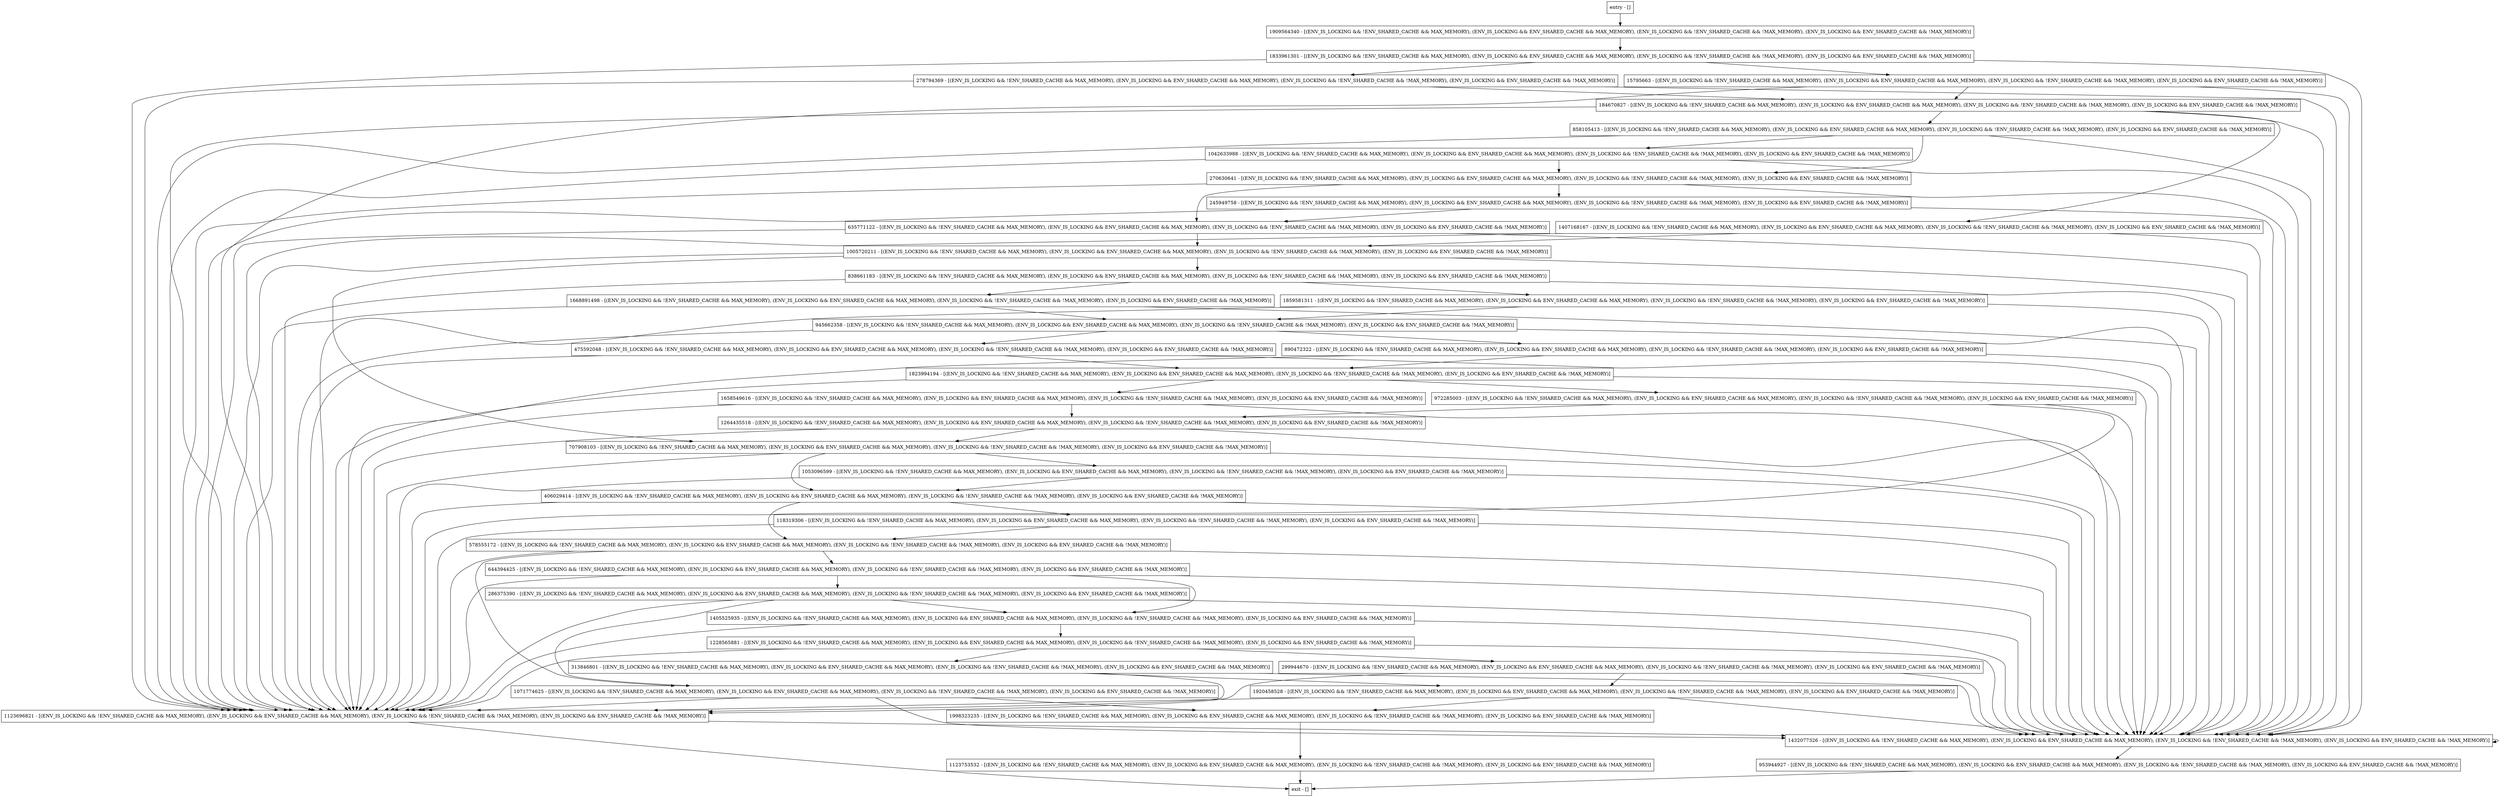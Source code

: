 digraph recover {
node [shape=record];
1909564340 [label="1909564340 - [(ENV_IS_LOCKING && !ENV_SHARED_CACHE && MAX_MEMORY), (ENV_IS_LOCKING && ENV_SHARED_CACHE && MAX_MEMORY), (ENV_IS_LOCKING && !ENV_SHARED_CACHE && !MAX_MEMORY), (ENV_IS_LOCKING && ENV_SHARED_CACHE && !MAX_MEMORY)]"];
945662358 [label="945662358 - [(ENV_IS_LOCKING && !ENV_SHARED_CACHE && MAX_MEMORY), (ENV_IS_LOCKING && ENV_SHARED_CACHE && MAX_MEMORY), (ENV_IS_LOCKING && !ENV_SHARED_CACHE && !MAX_MEMORY), (ENV_IS_LOCKING && ENV_SHARED_CACHE && !MAX_MEMORY)]"];
278794369 [label="278794369 - [(ENV_IS_LOCKING && !ENV_SHARED_CACHE && MAX_MEMORY), (ENV_IS_LOCKING && ENV_SHARED_CACHE && MAX_MEMORY), (ENV_IS_LOCKING && !ENV_SHARED_CACHE && !MAX_MEMORY), (ENV_IS_LOCKING && ENV_SHARED_CACHE && !MAX_MEMORY)]"];
1123696821 [label="1123696821 - [(ENV_IS_LOCKING && !ENV_SHARED_CACHE && MAX_MEMORY), (ENV_IS_LOCKING && ENV_SHARED_CACHE && MAX_MEMORY), (ENV_IS_LOCKING && !ENV_SHARED_CACHE && !MAX_MEMORY), (ENV_IS_LOCKING && ENV_SHARED_CACHE && !MAX_MEMORY)]"];
1658549616 [label="1658549616 - [(ENV_IS_LOCKING && !ENV_SHARED_CACHE && MAX_MEMORY), (ENV_IS_LOCKING && ENV_SHARED_CACHE && MAX_MEMORY), (ENV_IS_LOCKING && !ENV_SHARED_CACHE && !MAX_MEMORY), (ENV_IS_LOCKING && ENV_SHARED_CACHE && !MAX_MEMORY)]"];
406029414 [label="406029414 - [(ENV_IS_LOCKING && !ENV_SHARED_CACHE && MAX_MEMORY), (ENV_IS_LOCKING && ENV_SHARED_CACHE && MAX_MEMORY), (ENV_IS_LOCKING && !ENV_SHARED_CACHE && !MAX_MEMORY), (ENV_IS_LOCKING && ENV_SHARED_CACHE && !MAX_MEMORY)]"];
313846801 [label="313846801 - [(ENV_IS_LOCKING && !ENV_SHARED_CACHE && MAX_MEMORY), (ENV_IS_LOCKING && ENV_SHARED_CACHE && MAX_MEMORY), (ENV_IS_LOCKING && !ENV_SHARED_CACHE && !MAX_MEMORY), (ENV_IS_LOCKING && ENV_SHARED_CACHE && !MAX_MEMORY)]"];
1998323235 [label="1998323235 - [(ENV_IS_LOCKING && !ENV_SHARED_CACHE && MAX_MEMORY), (ENV_IS_LOCKING && ENV_SHARED_CACHE && MAX_MEMORY), (ENV_IS_LOCKING && !ENV_SHARED_CACHE && !MAX_MEMORY), (ENV_IS_LOCKING && ENV_SHARED_CACHE && !MAX_MEMORY)]"];
953944927 [label="953944927 - [(ENV_IS_LOCKING && !ENV_SHARED_CACHE && MAX_MEMORY), (ENV_IS_LOCKING && ENV_SHARED_CACHE && MAX_MEMORY), (ENV_IS_LOCKING && !ENV_SHARED_CACHE && !MAX_MEMORY), (ENV_IS_LOCKING && ENV_SHARED_CACHE && !MAX_MEMORY)]"];
1668891498 [label="1668891498 - [(ENV_IS_LOCKING && !ENV_SHARED_CACHE && MAX_MEMORY), (ENV_IS_LOCKING && ENV_SHARED_CACHE && MAX_MEMORY), (ENV_IS_LOCKING && !ENV_SHARED_CACHE && !MAX_MEMORY), (ENV_IS_LOCKING && ENV_SHARED_CACHE && !MAX_MEMORY)]"];
245949758 [label="245949758 - [(ENV_IS_LOCKING && !ENV_SHARED_CACHE && MAX_MEMORY), (ENV_IS_LOCKING && ENV_SHARED_CACHE && MAX_MEMORY), (ENV_IS_LOCKING && !ENV_SHARED_CACHE && !MAX_MEMORY), (ENV_IS_LOCKING && ENV_SHARED_CACHE && !MAX_MEMORY)]"];
1071774625 [label="1071774625 - [(ENV_IS_LOCKING && !ENV_SHARED_CACHE && MAX_MEMORY), (ENV_IS_LOCKING && ENV_SHARED_CACHE && MAX_MEMORY), (ENV_IS_LOCKING && !ENV_SHARED_CACHE && !MAX_MEMORY), (ENV_IS_LOCKING && ENV_SHARED_CACHE && !MAX_MEMORY)]"];
1833961301 [label="1833961301 - [(ENV_IS_LOCKING && !ENV_SHARED_CACHE && MAX_MEMORY), (ENV_IS_LOCKING && ENV_SHARED_CACHE && MAX_MEMORY), (ENV_IS_LOCKING && !ENV_SHARED_CACHE && !MAX_MEMORY), (ENV_IS_LOCKING && ENV_SHARED_CACHE && !MAX_MEMORY)]"];
1005720211 [label="1005720211 - [(ENV_IS_LOCKING && !ENV_SHARED_CACHE && MAX_MEMORY), (ENV_IS_LOCKING && ENV_SHARED_CACHE && MAX_MEMORY), (ENV_IS_LOCKING && !ENV_SHARED_CACHE && !MAX_MEMORY), (ENV_IS_LOCKING && ENV_SHARED_CACHE && !MAX_MEMORY)]"];
1920458528 [label="1920458528 - [(ENV_IS_LOCKING && !ENV_SHARED_CACHE && MAX_MEMORY), (ENV_IS_LOCKING && ENV_SHARED_CACHE && MAX_MEMORY), (ENV_IS_LOCKING && !ENV_SHARED_CACHE && !MAX_MEMORY), (ENV_IS_LOCKING && ENV_SHARED_CACHE && !MAX_MEMORY)]"];
184670827 [label="184670827 - [(ENV_IS_LOCKING && !ENV_SHARED_CACHE && MAX_MEMORY), (ENV_IS_LOCKING && ENV_SHARED_CACHE && MAX_MEMORY), (ENV_IS_LOCKING && !ENV_SHARED_CACHE && !MAX_MEMORY), (ENV_IS_LOCKING && ENV_SHARED_CACHE && !MAX_MEMORY)]"];
1407168167 [label="1407168167 - [(ENV_IS_LOCKING && !ENV_SHARED_CACHE && MAX_MEMORY), (ENV_IS_LOCKING && ENV_SHARED_CACHE && MAX_MEMORY), (ENV_IS_LOCKING && !ENV_SHARED_CACHE && !MAX_MEMORY), (ENV_IS_LOCKING && ENV_SHARED_CACHE && !MAX_MEMORY)]"];
1123753532 [label="1123753532 - [(ENV_IS_LOCKING && !ENV_SHARED_CACHE && MAX_MEMORY), (ENV_IS_LOCKING && ENV_SHARED_CACHE && MAX_MEMORY), (ENV_IS_LOCKING && !ENV_SHARED_CACHE && !MAX_MEMORY), (ENV_IS_LOCKING && ENV_SHARED_CACHE && !MAX_MEMORY)]"];
838661183 [label="838661183 - [(ENV_IS_LOCKING && !ENV_SHARED_CACHE && MAX_MEMORY), (ENV_IS_LOCKING && ENV_SHARED_CACHE && MAX_MEMORY), (ENV_IS_LOCKING && !ENV_SHARED_CACHE && !MAX_MEMORY), (ENV_IS_LOCKING && ENV_SHARED_CACHE && !MAX_MEMORY)]"];
286375390 [label="286375390 - [(ENV_IS_LOCKING && !ENV_SHARED_CACHE && MAX_MEMORY), (ENV_IS_LOCKING && ENV_SHARED_CACHE && MAX_MEMORY), (ENV_IS_LOCKING && !ENV_SHARED_CACHE && !MAX_MEMORY), (ENV_IS_LOCKING && ENV_SHARED_CACHE && !MAX_MEMORY)]"];
1053096599 [label="1053096599 - [(ENV_IS_LOCKING && !ENV_SHARED_CACHE && MAX_MEMORY), (ENV_IS_LOCKING && ENV_SHARED_CACHE && MAX_MEMORY), (ENV_IS_LOCKING && !ENV_SHARED_CACHE && !MAX_MEMORY), (ENV_IS_LOCKING && ENV_SHARED_CACHE && !MAX_MEMORY)]"];
1228565881 [label="1228565881 - [(ENV_IS_LOCKING && !ENV_SHARED_CACHE && MAX_MEMORY), (ENV_IS_LOCKING && ENV_SHARED_CACHE && MAX_MEMORY), (ENV_IS_LOCKING && !ENV_SHARED_CACHE && !MAX_MEMORY), (ENV_IS_LOCKING && ENV_SHARED_CACHE && !MAX_MEMORY)]"];
1042633988 [label="1042633988 - [(ENV_IS_LOCKING && !ENV_SHARED_CACHE && MAX_MEMORY), (ENV_IS_LOCKING && ENV_SHARED_CACHE && MAX_MEMORY), (ENV_IS_LOCKING && !ENV_SHARED_CACHE && !MAX_MEMORY), (ENV_IS_LOCKING && ENV_SHARED_CACHE && !MAX_MEMORY)]"];
475592048 [label="475592048 - [(ENV_IS_LOCKING && !ENV_SHARED_CACHE && MAX_MEMORY), (ENV_IS_LOCKING && ENV_SHARED_CACHE && MAX_MEMORY), (ENV_IS_LOCKING && !ENV_SHARED_CACHE && !MAX_MEMORY), (ENV_IS_LOCKING && ENV_SHARED_CACHE && !MAX_MEMORY)]"];
1405525935 [label="1405525935 - [(ENV_IS_LOCKING && !ENV_SHARED_CACHE && MAX_MEMORY), (ENV_IS_LOCKING && ENV_SHARED_CACHE && MAX_MEMORY), (ENV_IS_LOCKING && !ENV_SHARED_CACHE && !MAX_MEMORY), (ENV_IS_LOCKING && ENV_SHARED_CACHE && !MAX_MEMORY)]"];
644394425 [label="644394425 - [(ENV_IS_LOCKING && !ENV_SHARED_CACHE && MAX_MEMORY), (ENV_IS_LOCKING && ENV_SHARED_CACHE && MAX_MEMORY), (ENV_IS_LOCKING && !ENV_SHARED_CACHE && !MAX_MEMORY), (ENV_IS_LOCKING && ENV_SHARED_CACHE && !MAX_MEMORY)]"];
972285003 [label="972285003 - [(ENV_IS_LOCKING && !ENV_SHARED_CACHE && MAX_MEMORY), (ENV_IS_LOCKING && ENV_SHARED_CACHE && MAX_MEMORY), (ENV_IS_LOCKING && !ENV_SHARED_CACHE && !MAX_MEMORY), (ENV_IS_LOCKING && ENV_SHARED_CACHE && !MAX_MEMORY)]"];
578555172 [label="578555172 - [(ENV_IS_LOCKING && !ENV_SHARED_CACHE && MAX_MEMORY), (ENV_IS_LOCKING && ENV_SHARED_CACHE && MAX_MEMORY), (ENV_IS_LOCKING && !ENV_SHARED_CACHE && !MAX_MEMORY), (ENV_IS_LOCKING && ENV_SHARED_CACHE && !MAX_MEMORY)]"];
entry [label="entry - []"];
exit [label="exit - []"];
118319306 [label="118319306 - [(ENV_IS_LOCKING && !ENV_SHARED_CACHE && MAX_MEMORY), (ENV_IS_LOCKING && ENV_SHARED_CACHE && MAX_MEMORY), (ENV_IS_LOCKING && !ENV_SHARED_CACHE && !MAX_MEMORY), (ENV_IS_LOCKING && ENV_SHARED_CACHE && !MAX_MEMORY)]"];
890472322 [label="890472322 - [(ENV_IS_LOCKING && !ENV_SHARED_CACHE && MAX_MEMORY), (ENV_IS_LOCKING && ENV_SHARED_CACHE && MAX_MEMORY), (ENV_IS_LOCKING && !ENV_SHARED_CACHE && !MAX_MEMORY), (ENV_IS_LOCKING && ENV_SHARED_CACHE && !MAX_MEMORY)]"];
707908103 [label="707908103 - [(ENV_IS_LOCKING && !ENV_SHARED_CACHE && MAX_MEMORY), (ENV_IS_LOCKING && ENV_SHARED_CACHE && MAX_MEMORY), (ENV_IS_LOCKING && !ENV_SHARED_CACHE && !MAX_MEMORY), (ENV_IS_LOCKING && ENV_SHARED_CACHE && !MAX_MEMORY)]"];
299944670 [label="299944670 - [(ENV_IS_LOCKING && !ENV_SHARED_CACHE && MAX_MEMORY), (ENV_IS_LOCKING && ENV_SHARED_CACHE && MAX_MEMORY), (ENV_IS_LOCKING && !ENV_SHARED_CACHE && !MAX_MEMORY), (ENV_IS_LOCKING && ENV_SHARED_CACHE && !MAX_MEMORY)]"];
858105413 [label="858105413 - [(ENV_IS_LOCKING && !ENV_SHARED_CACHE && MAX_MEMORY), (ENV_IS_LOCKING && ENV_SHARED_CACHE && MAX_MEMORY), (ENV_IS_LOCKING && !ENV_SHARED_CACHE && !MAX_MEMORY), (ENV_IS_LOCKING && ENV_SHARED_CACHE && !MAX_MEMORY)]"];
1859581311 [label="1859581311 - [(ENV_IS_LOCKING && !ENV_SHARED_CACHE && MAX_MEMORY), (ENV_IS_LOCKING && ENV_SHARED_CACHE && MAX_MEMORY), (ENV_IS_LOCKING && !ENV_SHARED_CACHE && !MAX_MEMORY), (ENV_IS_LOCKING && ENV_SHARED_CACHE && !MAX_MEMORY)]"];
635771122 [label="635771122 - [(ENV_IS_LOCKING && !ENV_SHARED_CACHE && MAX_MEMORY), (ENV_IS_LOCKING && ENV_SHARED_CACHE && MAX_MEMORY), (ENV_IS_LOCKING && !ENV_SHARED_CACHE && !MAX_MEMORY), (ENV_IS_LOCKING && ENV_SHARED_CACHE && !MAX_MEMORY)]"];
1264435518 [label="1264435518 - [(ENV_IS_LOCKING && !ENV_SHARED_CACHE && MAX_MEMORY), (ENV_IS_LOCKING && ENV_SHARED_CACHE && MAX_MEMORY), (ENV_IS_LOCKING && !ENV_SHARED_CACHE && !MAX_MEMORY), (ENV_IS_LOCKING && ENV_SHARED_CACHE && !MAX_MEMORY)]"];
1432077326 [label="1432077326 - [(ENV_IS_LOCKING && !ENV_SHARED_CACHE && MAX_MEMORY), (ENV_IS_LOCKING && ENV_SHARED_CACHE && MAX_MEMORY), (ENV_IS_LOCKING && !ENV_SHARED_CACHE && !MAX_MEMORY), (ENV_IS_LOCKING && ENV_SHARED_CACHE && !MAX_MEMORY)]"];
15795663 [label="15795663 - [(ENV_IS_LOCKING && !ENV_SHARED_CACHE && MAX_MEMORY), (ENV_IS_LOCKING && ENV_SHARED_CACHE && MAX_MEMORY), (ENV_IS_LOCKING && !ENV_SHARED_CACHE && !MAX_MEMORY), (ENV_IS_LOCKING && ENV_SHARED_CACHE && !MAX_MEMORY)]"];
270630641 [label="270630641 - [(ENV_IS_LOCKING && !ENV_SHARED_CACHE && MAX_MEMORY), (ENV_IS_LOCKING && ENV_SHARED_CACHE && MAX_MEMORY), (ENV_IS_LOCKING && !ENV_SHARED_CACHE && !MAX_MEMORY), (ENV_IS_LOCKING && ENV_SHARED_CACHE && !MAX_MEMORY)]"];
1823994194 [label="1823994194 - [(ENV_IS_LOCKING && !ENV_SHARED_CACHE && MAX_MEMORY), (ENV_IS_LOCKING && ENV_SHARED_CACHE && MAX_MEMORY), (ENV_IS_LOCKING && !ENV_SHARED_CACHE && !MAX_MEMORY), (ENV_IS_LOCKING && ENV_SHARED_CACHE && !MAX_MEMORY)]"];
entry;
exit;
1909564340 -> 1833961301;
945662358 -> 890472322;
945662358 -> 475592048;
945662358 -> 1123696821;
945662358 -> 1432077326;
278794369 -> 1123696821;
278794369 -> 184670827;
278794369 -> 1432077326;
1123696821 -> exit;
1123696821 -> 1432077326;
1658549616 -> 1264435518;
1658549616 -> 1123696821;
1658549616 -> 1432077326;
406029414 -> 578555172;
406029414 -> 118319306;
406029414 -> 1123696821;
406029414 -> 1432077326;
313846801 -> 1123696821;
313846801 -> 1920458528;
313846801 -> 1432077326;
1998323235 -> 1123753532;
953944927 -> exit;
1668891498 -> 945662358;
1668891498 -> 1123696821;
1668891498 -> 1432077326;
245949758 -> 635771122;
245949758 -> 1123696821;
245949758 -> 1432077326;
1071774625 -> 1123696821;
1071774625 -> 1432077326;
1071774625 -> 1998323235;
1833961301 -> 278794369;
1833961301 -> 1123696821;
1833961301 -> 1432077326;
1833961301 -> 15795663;
1005720211 -> 707908103;
1005720211 -> 1123696821;
1005720211 -> 1432077326;
1005720211 -> 838661183;
1920458528 -> 1123696821;
1920458528 -> 1432077326;
1920458528 -> 1998323235;
184670827 -> 858105413;
184670827 -> 1123696821;
184670827 -> 1432077326;
184670827 -> 1407168167;
1407168167 -> 1005720211;
1407168167 -> 1123696821;
1407168167 -> 1432077326;
1123753532 -> exit;
838661183 -> 1859581311;
838661183 -> 1123696821;
838661183 -> 1432077326;
838661183 -> 1668891498;
286375390 -> 1071774625;
286375390 -> 1123696821;
286375390 -> 1405525935;
286375390 -> 1432077326;
1053096599 -> 1123696821;
1053096599 -> 406029414;
1053096599 -> 1432077326;
1228565881 -> 299944670;
1228565881 -> 1123696821;
1228565881 -> 313846801;
1228565881 -> 1432077326;
1042633988 -> 1123696821;
1042633988 -> 1432077326;
1042633988 -> 270630641;
475592048 -> 1123696821;
475592048 -> 1432077326;
475592048 -> 1823994194;
1405525935 -> 1228565881;
1405525935 -> 1123696821;
1405525935 -> 1432077326;
644394425 -> 1123696821;
644394425 -> 1405525935;
644394425 -> 1432077326;
644394425 -> 286375390;
972285003 -> 1264435518;
972285003 -> 1123696821;
972285003 -> 1432077326;
578555172 -> 1071774625;
578555172 -> 1123696821;
578555172 -> 1432077326;
578555172 -> 644394425;
entry -> 1909564340;
118319306 -> 578555172;
118319306 -> 1123696821;
118319306 -> 1432077326;
890472322 -> 1123696821;
890472322 -> 1432077326;
890472322 -> 1823994194;
707908103 -> 1053096599;
707908103 -> 1123696821;
707908103 -> 406029414;
707908103 -> 1432077326;
299944670 -> 1123696821;
299944670 -> 1920458528;
299944670 -> 1432077326;
858105413 -> 1042633988;
858105413 -> 1123696821;
858105413 -> 1432077326;
858105413 -> 270630641;
1859581311 -> 945662358;
1859581311 -> 1123696821;
1859581311 -> 1432077326;
635771122 -> 1005720211;
635771122 -> 1123696821;
635771122 -> 1432077326;
1264435518 -> 707908103;
1264435518 -> 1123696821;
1264435518 -> 1432077326;
1432077326 -> 1432077326;
1432077326 -> 953944927;
15795663 -> 1123696821;
15795663 -> 184670827;
15795663 -> 1432077326;
270630641 -> 635771122;
270630641 -> 1123696821;
270630641 -> 1432077326;
270630641 -> 245949758;
1823994194 -> 1123696821;
1823994194 -> 1658549616;
1823994194 -> 1432077326;
1823994194 -> 972285003;
}

